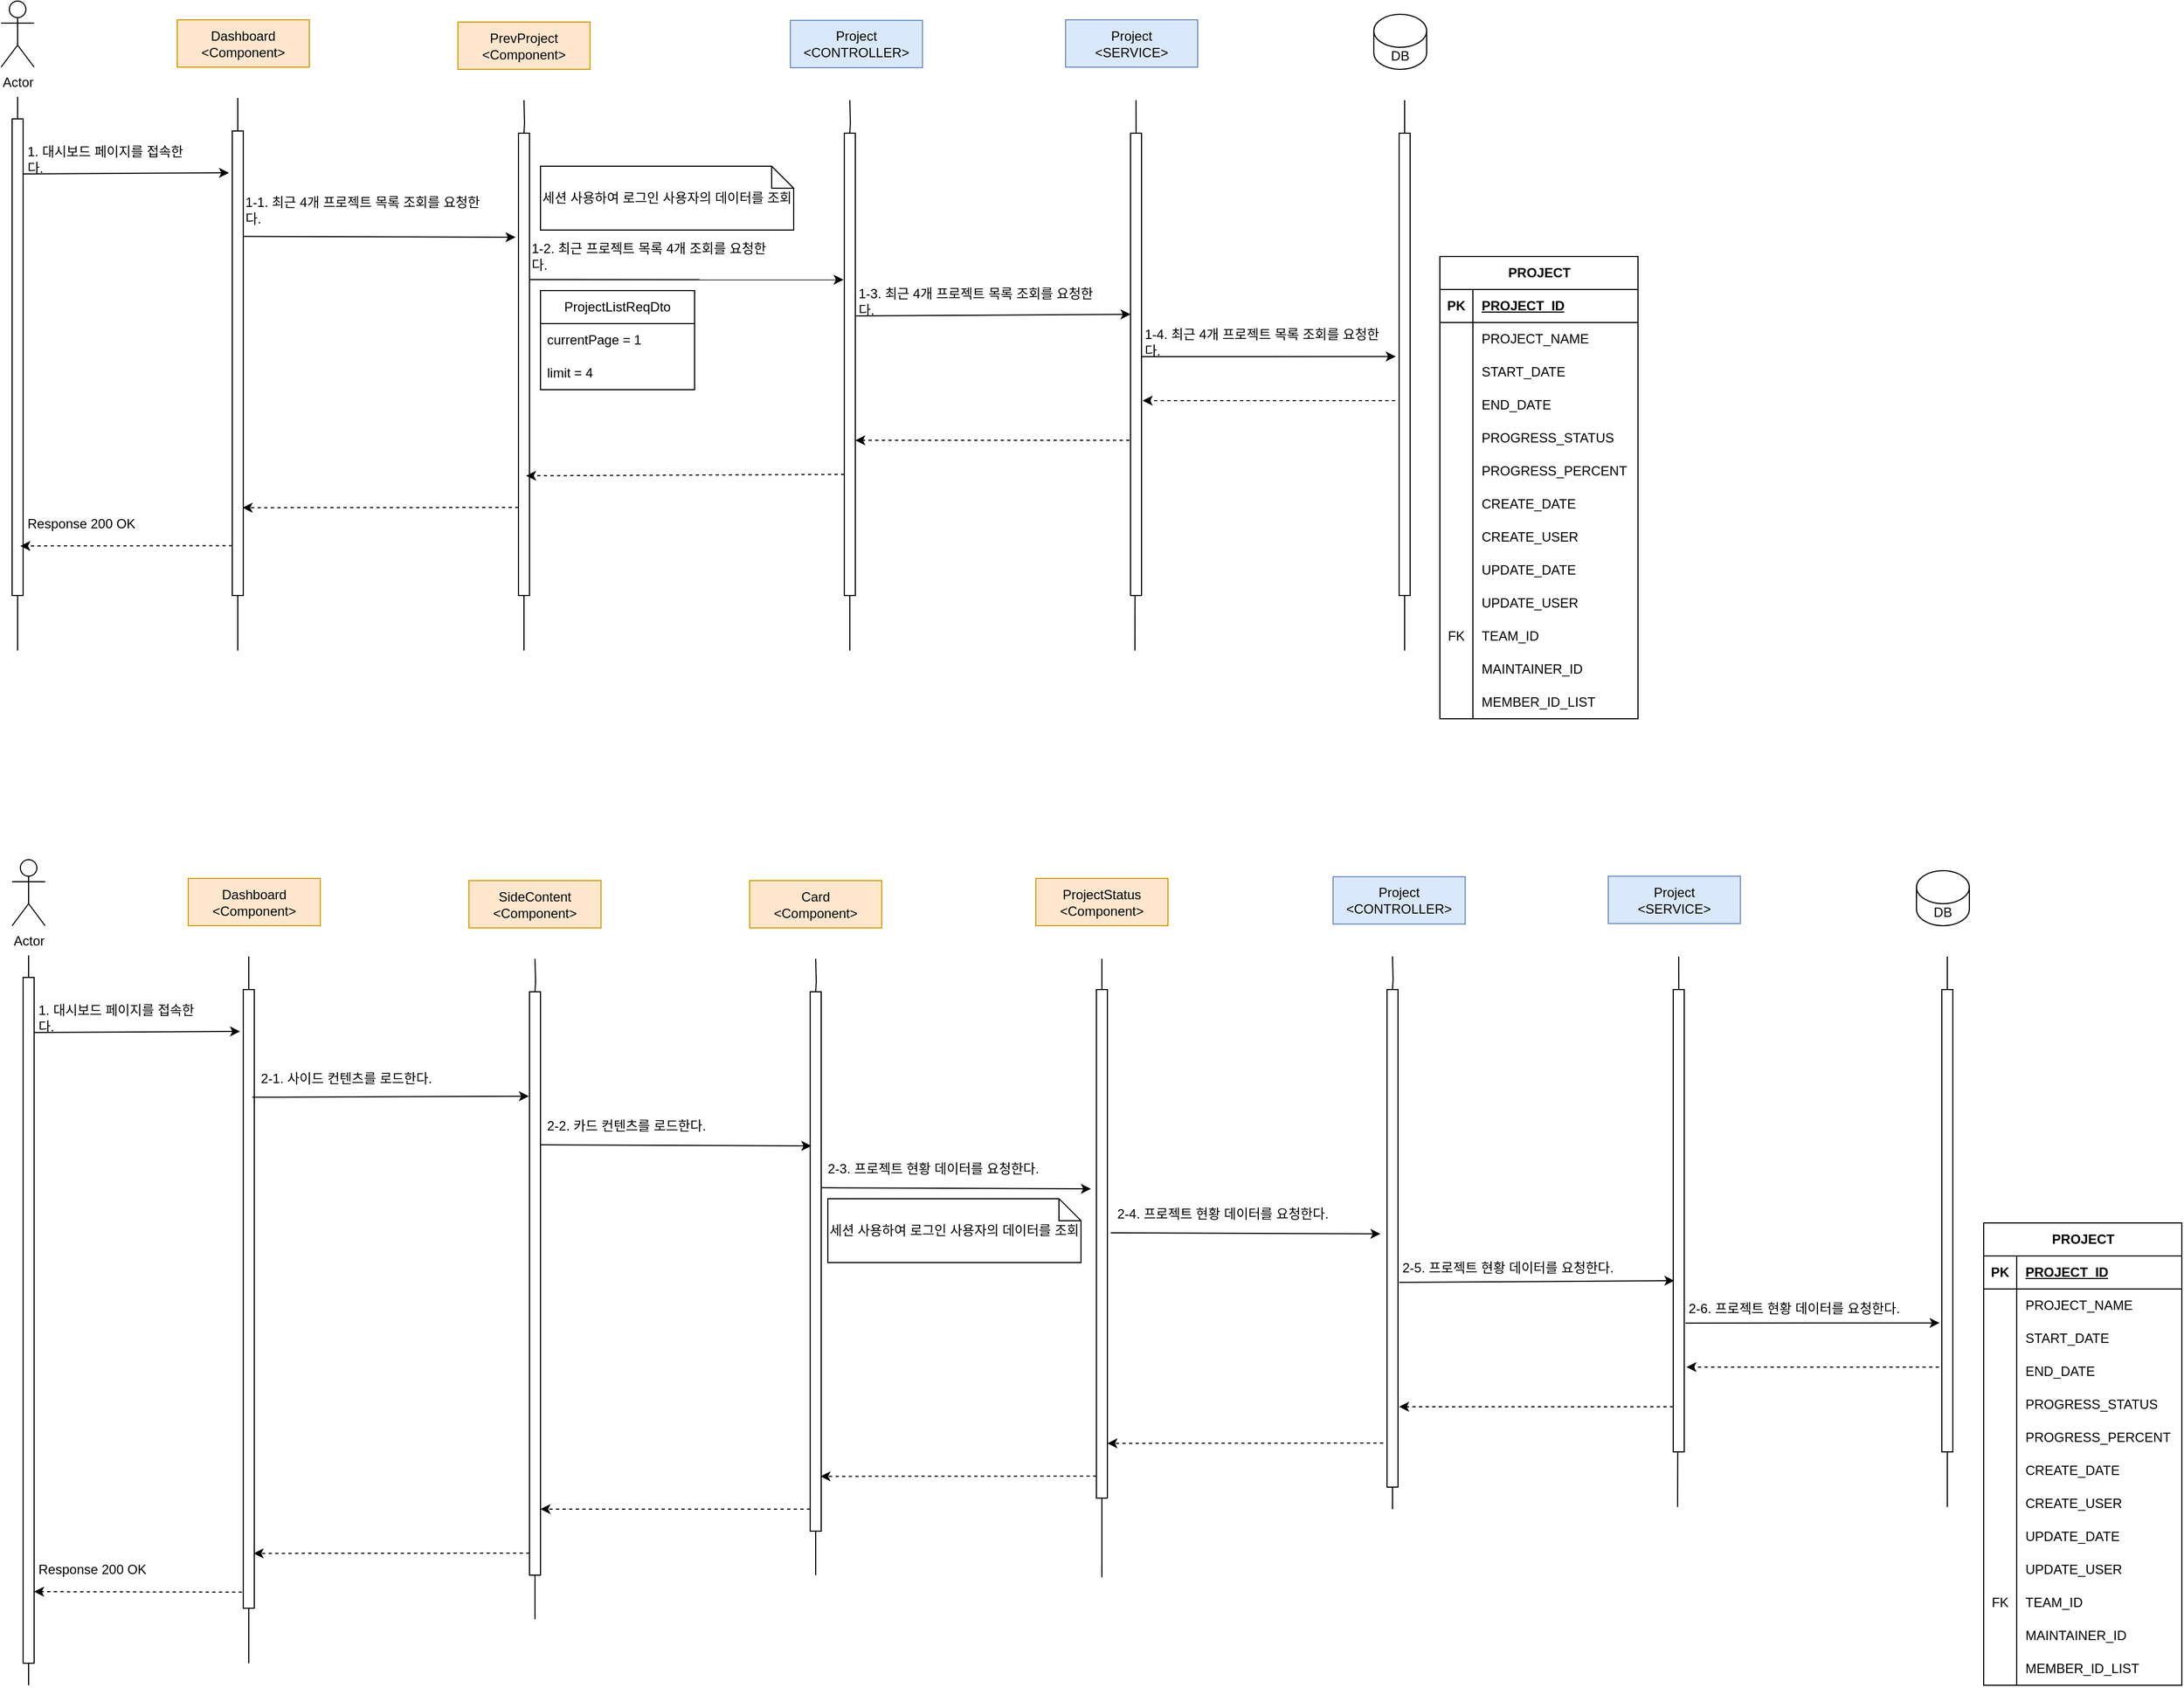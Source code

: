<mxfile version="28.2.7">
  <diagram name="DA001" id="bc-kvwoM5szu3blsHOjU">
    <mxGraphModel dx="3038" dy="1660" grid="1" gridSize="10" guides="1" tooltips="1" connect="1" arrows="1" fold="1" page="1" pageScale="1" pageWidth="827" pageHeight="1169" math="0" shadow="0">
      <root>
        <mxCell id="0" />
        <mxCell id="1" parent="0" />
        <mxCell id="djfT5kP1swaeMmI-oeQ1-1" style="edgeStyle=orthogonalEdgeStyle;rounded=0;orthogonalLoop=1;jettySize=auto;html=1;endArrow=none;endFill=0;" edge="1" parent="1">
          <mxGeometry relative="1" as="geometry">
            <mxPoint x="125" y="680" as="targetPoint" />
            <mxPoint x="125" y="177" as="sourcePoint" />
            <Array as="points">
              <mxPoint x="125" y="647" />
            </Array>
          </mxGeometry>
        </mxCell>
        <mxCell id="djfT5kP1swaeMmI-oeQ1-2" value="Actor" style="shape=umlActor;verticalLabelPosition=bottom;verticalAlign=top;html=1;outlineConnect=0;" vertex="1" parent="1">
          <mxGeometry x="110" y="90" width="30" height="60" as="geometry" />
        </mxCell>
        <mxCell id="djfT5kP1swaeMmI-oeQ1-3" style="edgeStyle=orthogonalEdgeStyle;rounded=0;orthogonalLoop=1;jettySize=auto;html=1;endArrow=none;endFill=0;" edge="1" parent="1">
          <mxGeometry relative="1" as="geometry">
            <mxPoint x="325" y="680" as="targetPoint" />
            <mxPoint x="325" y="178" as="sourcePoint" />
          </mxGeometry>
        </mxCell>
        <mxCell id="djfT5kP1swaeMmI-oeQ1-4" value="Dashboard&lt;br&gt;&amp;lt;Component&amp;gt;" style="rounded=0;whiteSpace=wrap;html=1;fillColor=#ffe6cc;strokeColor=#d79b00;" vertex="1" parent="1">
          <mxGeometry x="270" y="107" width="120" height="43" as="geometry" />
        </mxCell>
        <mxCell id="djfT5kP1swaeMmI-oeQ1-5" style="edgeStyle=orthogonalEdgeStyle;rounded=0;orthogonalLoop=1;jettySize=auto;html=1;endArrow=none;endFill=0;" edge="1" parent="1" source="djfT5kP1swaeMmI-oeQ1-14">
          <mxGeometry relative="1" as="geometry">
            <mxPoint x="881" y="680" as="targetPoint" />
            <mxPoint x="881" y="180" as="sourcePoint" />
          </mxGeometry>
        </mxCell>
        <mxCell id="djfT5kP1swaeMmI-oeQ1-6" value="Project&lt;br&gt;&amp;lt;CONTROLLER&amp;gt;" style="rounded=0;whiteSpace=wrap;html=1;fillColor=#dae8fc;strokeColor=#6c8ebf;" vertex="1" parent="1">
          <mxGeometry x="827" y="107.5" width="120" height="43" as="geometry" />
        </mxCell>
        <mxCell id="djfT5kP1swaeMmI-oeQ1-7" style="edgeStyle=orthogonalEdgeStyle;rounded=0;orthogonalLoop=1;jettySize=auto;html=1;endArrow=none;endFill=0;" edge="1" parent="1">
          <mxGeometry relative="1" as="geometry">
            <mxPoint x="1140" y="680" as="targetPoint" />
            <mxPoint x="1141" y="180" as="sourcePoint" />
          </mxGeometry>
        </mxCell>
        <mxCell id="djfT5kP1swaeMmI-oeQ1-8" value="&lt;div&gt;Project&lt;/div&gt;&amp;lt;SERVICE&amp;gt;" style="rounded=0;whiteSpace=wrap;html=1;fillColor=#dae8fc;strokeColor=#6c8ebf;" vertex="1" parent="1">
          <mxGeometry x="1077" y="107" width="120" height="43" as="geometry" />
        </mxCell>
        <mxCell id="djfT5kP1swaeMmI-oeQ1-9" style="edgeStyle=orthogonalEdgeStyle;rounded=0;orthogonalLoop=1;jettySize=auto;html=1;endArrow=none;endFill=0;" edge="1" parent="1" source="djfT5kP1swaeMmI-oeQ1-17">
          <mxGeometry relative="1" as="geometry">
            <mxPoint x="1385" y="680" as="targetPoint" />
            <mxPoint x="1385" y="180" as="sourcePoint" />
          </mxGeometry>
        </mxCell>
        <mxCell id="djfT5kP1swaeMmI-oeQ1-10" value="DB" style="shape=cylinder3;whiteSpace=wrap;html=1;boundedLbl=1;backgroundOutline=1;size=15;" vertex="1" parent="1">
          <mxGeometry x="1357" y="102" width="48" height="50" as="geometry" />
        </mxCell>
        <mxCell id="djfT5kP1swaeMmI-oeQ1-11" value="" style="rounded=0;whiteSpace=wrap;html=1;" vertex="1" parent="1">
          <mxGeometry x="120" y="197" width="10" height="433" as="geometry" />
        </mxCell>
        <mxCell id="djfT5kP1swaeMmI-oeQ1-12" value="" style="rounded=0;whiteSpace=wrap;html=1;" vertex="1" parent="1">
          <mxGeometry x="320" y="208" width="10" height="422" as="geometry" />
        </mxCell>
        <mxCell id="djfT5kP1swaeMmI-oeQ1-13" value="" style="edgeStyle=orthogonalEdgeStyle;rounded=0;orthogonalLoop=1;jettySize=auto;html=1;endArrow=none;endFill=0;" edge="1" parent="1" target="djfT5kP1swaeMmI-oeQ1-14">
          <mxGeometry relative="1" as="geometry">
            <mxPoint x="881.444" y="660" as="targetPoint" />
            <mxPoint x="881" y="180" as="sourcePoint" />
          </mxGeometry>
        </mxCell>
        <mxCell id="djfT5kP1swaeMmI-oeQ1-14" value="" style="rounded=0;whiteSpace=wrap;html=1;" vertex="1" parent="1">
          <mxGeometry x="876" y="210" width="10" height="420" as="geometry" />
        </mxCell>
        <mxCell id="djfT5kP1swaeMmI-oeQ1-15" value="" style="rounded=0;whiteSpace=wrap;html=1;" vertex="1" parent="1">
          <mxGeometry x="1136" y="210" width="10" height="420" as="geometry" />
        </mxCell>
        <mxCell id="djfT5kP1swaeMmI-oeQ1-16" value="" style="edgeStyle=orthogonalEdgeStyle;rounded=0;orthogonalLoop=1;jettySize=auto;html=1;endArrow=none;endFill=0;" edge="1" parent="1" target="djfT5kP1swaeMmI-oeQ1-17">
          <mxGeometry relative="1" as="geometry">
            <mxPoint x="1385.111" y="660" as="targetPoint" />
            <mxPoint x="1385" y="180" as="sourcePoint" />
            <Array as="points">
              <mxPoint x="1385" y="192" />
              <mxPoint x="1385" y="192" />
            </Array>
          </mxGeometry>
        </mxCell>
        <mxCell id="djfT5kP1swaeMmI-oeQ1-17" value="" style="rounded=0;whiteSpace=wrap;html=1;" vertex="1" parent="1">
          <mxGeometry x="1380" y="210" width="10" height="420" as="geometry" />
        </mxCell>
        <mxCell id="djfT5kP1swaeMmI-oeQ1-18" value="" style="endArrow=classic;html=1;rounded=0;" edge="1" parent="1">
          <mxGeometry width="50" height="50" relative="1" as="geometry">
            <mxPoint x="130" y="247" as="sourcePoint" />
            <mxPoint x="317" y="246" as="targetPoint" />
          </mxGeometry>
        </mxCell>
        <mxCell id="djfT5kP1swaeMmI-oeQ1-19" value="" style="endArrow=classic;html=1;rounded=0;entryX=-0.009;entryY=0.294;entryDx=0;entryDy=0;entryPerimeter=0;" edge="1" parent="1">
          <mxGeometry width="50" height="50" relative="1" as="geometry">
            <mxPoint x="886.09" y="376" as="sourcePoint" />
            <mxPoint x="1136.0" y="374.54" as="targetPoint" />
          </mxGeometry>
        </mxCell>
        <mxCell id="djfT5kP1swaeMmI-oeQ1-20" value="" style="endArrow=classic;html=1;rounded=0;entryX=-0.208;entryY=0.468;entryDx=0;entryDy=0;entryPerimeter=0;" edge="1" parent="1">
          <mxGeometry width="50" height="50" relative="1" as="geometry">
            <mxPoint x="1146" y="413" as="sourcePoint" />
            <mxPoint x="1376.92" y="412.88" as="targetPoint" />
          </mxGeometry>
        </mxCell>
        <mxCell id="djfT5kP1swaeMmI-oeQ1-21" value="" style="endArrow=classic;html=1;rounded=0;exitX=-0.263;exitY=0.566;exitDx=0;exitDy=0;exitPerimeter=0;dashed=1;" edge="1" parent="1">
          <mxGeometry width="50" height="50" relative="1" as="geometry">
            <mxPoint x="1376.37" y="453.06" as="sourcePoint" />
            <mxPoint x="1147" y="453" as="targetPoint" />
          </mxGeometry>
        </mxCell>
        <mxCell id="djfT5kP1swaeMmI-oeQ1-22" value="" style="endArrow=classic;html=1;rounded=0;entryX=0.998;entryY=0.661;entryDx=0;entryDy=0;entryPerimeter=0;dashed=1;" edge="1" parent="1">
          <mxGeometry width="50" height="50" relative="1" as="geometry">
            <mxPoint x="1135" y="489" as="sourcePoint" />
            <mxPoint x="885.98" y="489.01" as="targetPoint" />
          </mxGeometry>
        </mxCell>
        <mxCell id="djfT5kP1swaeMmI-oeQ1-23" value="" style="endArrow=classic;html=1;rounded=0;exitX=0.021;exitY=0.637;exitDx=0;exitDy=0;exitPerimeter=0;dashed=1;entryX=0.751;entryY=0.896;entryDx=0;entryDy=0;entryPerimeter=0;" edge="1" parent="1" target="djfT5kP1swaeMmI-oeQ1-11">
          <mxGeometry width="50" height="50" relative="1" as="geometry">
            <mxPoint x="320" y="584.7" as="sourcePoint" />
            <mxPoint x="129.04" y="583.42" as="targetPoint" />
          </mxGeometry>
        </mxCell>
        <mxCell id="djfT5kP1swaeMmI-oeQ1-24" value="1. 대시보드 페이지를 접속한다." style="text;html=1;align=left;verticalAlign=middle;whiteSpace=wrap;rounded=0;" vertex="1" parent="1">
          <mxGeometry x="132" y="219" width="153" height="30" as="geometry" />
        </mxCell>
        <mxCell id="djfT5kP1swaeMmI-oeQ1-26" value="1-1. 최근 4개 프로젝트 목록 조회를 요청한다." style="text;html=1;align=left;verticalAlign=middle;whiteSpace=wrap;rounded=0;" vertex="1" parent="1">
          <mxGeometry x="330" y="270" width="228" height="20" as="geometry" />
        </mxCell>
        <mxCell id="djfT5kP1swaeMmI-oeQ1-27" value="1-3. 최근 4개 프로젝트 목록 조회를 요청한다." style="text;html=1;align=left;verticalAlign=middle;whiteSpace=wrap;rounded=0;" vertex="1" parent="1">
          <mxGeometry x="887.09" y="353" width="228" height="20" as="geometry" />
        </mxCell>
        <mxCell id="djfT5kP1swaeMmI-oeQ1-28" value="1-4. 최근 4개 프로젝트 목록 조회를 요청한다." style="text;html=1;align=left;verticalAlign=middle;whiteSpace=wrap;rounded=0;" vertex="1" parent="1">
          <mxGeometry x="1147" y="390" width="228" height="20" as="geometry" />
        </mxCell>
        <mxCell id="djfT5kP1swaeMmI-oeQ1-29" value="" style="endArrow=classic;html=1;rounded=0;exitX=0.021;exitY=0.637;exitDx=0;exitDy=0;exitPerimeter=0;dashed=1;entryX=0.938;entryY=0.742;entryDx=0;entryDy=0;entryPerimeter=0;" edge="1" parent="1">
          <mxGeometry width="50" height="50" relative="1" as="geometry">
            <mxPoint x="580" y="550" as="sourcePoint" />
            <mxPoint x="329.38" y="550.22" as="targetPoint" />
          </mxGeometry>
        </mxCell>
        <mxCell id="djfT5kP1swaeMmI-oeQ1-30" value="PROJECT" style="shape=table;startSize=30;container=1;collapsible=1;childLayout=tableLayout;fixedRows=1;rowLines=0;fontStyle=1;align=center;resizeLast=1;html=1;" vertex="1" parent="1">
          <mxGeometry x="1417" y="322" width="180" height="420" as="geometry" />
        </mxCell>
        <mxCell id="djfT5kP1swaeMmI-oeQ1-31" value="" style="shape=tableRow;horizontal=0;startSize=0;swimlaneHead=0;swimlaneBody=0;fillColor=none;collapsible=0;dropTarget=0;points=[[0,0.5],[1,0.5]];portConstraint=eastwest;top=0;left=0;right=0;bottom=1;" vertex="1" parent="djfT5kP1swaeMmI-oeQ1-30">
          <mxGeometry y="30" width="180" height="30" as="geometry" />
        </mxCell>
        <mxCell id="djfT5kP1swaeMmI-oeQ1-32" value="PK" style="shape=partialRectangle;connectable=0;fillColor=none;top=0;left=0;bottom=0;right=0;fontStyle=1;overflow=hidden;whiteSpace=wrap;html=1;" vertex="1" parent="djfT5kP1swaeMmI-oeQ1-31">
          <mxGeometry width="30" height="30" as="geometry">
            <mxRectangle width="30" height="30" as="alternateBounds" />
          </mxGeometry>
        </mxCell>
        <mxCell id="djfT5kP1swaeMmI-oeQ1-33" value="PROJECT_ID" style="shape=partialRectangle;connectable=0;fillColor=none;top=0;left=0;bottom=0;right=0;align=left;spacingLeft=6;fontStyle=5;overflow=hidden;whiteSpace=wrap;html=1;" vertex="1" parent="djfT5kP1swaeMmI-oeQ1-31">
          <mxGeometry x="30" width="150" height="30" as="geometry">
            <mxRectangle width="150" height="30" as="alternateBounds" />
          </mxGeometry>
        </mxCell>
        <mxCell id="djfT5kP1swaeMmI-oeQ1-34" value="" style="shape=tableRow;horizontal=0;startSize=0;swimlaneHead=0;swimlaneBody=0;fillColor=none;collapsible=0;dropTarget=0;points=[[0,0.5],[1,0.5]];portConstraint=eastwest;top=0;left=0;right=0;bottom=0;" vertex="1" parent="djfT5kP1swaeMmI-oeQ1-30">
          <mxGeometry y="60" width="180" height="30" as="geometry" />
        </mxCell>
        <mxCell id="djfT5kP1swaeMmI-oeQ1-35" value="" style="shape=partialRectangle;connectable=0;fillColor=none;top=0;left=0;bottom=0;right=0;editable=1;overflow=hidden;whiteSpace=wrap;html=1;" vertex="1" parent="djfT5kP1swaeMmI-oeQ1-34">
          <mxGeometry width="30" height="30" as="geometry">
            <mxRectangle width="30" height="30" as="alternateBounds" />
          </mxGeometry>
        </mxCell>
        <mxCell id="djfT5kP1swaeMmI-oeQ1-36" value="PROJECT_NAME" style="shape=partialRectangle;connectable=0;fillColor=none;top=0;left=0;bottom=0;right=0;align=left;spacingLeft=6;overflow=hidden;whiteSpace=wrap;html=1;" vertex="1" parent="djfT5kP1swaeMmI-oeQ1-34">
          <mxGeometry x="30" width="150" height="30" as="geometry">
            <mxRectangle width="150" height="30" as="alternateBounds" />
          </mxGeometry>
        </mxCell>
        <mxCell id="djfT5kP1swaeMmI-oeQ1-37" value="" style="shape=tableRow;horizontal=0;startSize=0;swimlaneHead=0;swimlaneBody=0;fillColor=none;collapsible=0;dropTarget=0;points=[[0,0.5],[1,0.5]];portConstraint=eastwest;top=0;left=0;right=0;bottom=0;" vertex="1" parent="djfT5kP1swaeMmI-oeQ1-30">
          <mxGeometry y="90" width="180" height="30" as="geometry" />
        </mxCell>
        <mxCell id="djfT5kP1swaeMmI-oeQ1-38" value="" style="shape=partialRectangle;connectable=0;fillColor=none;top=0;left=0;bottom=0;right=0;editable=1;overflow=hidden;whiteSpace=wrap;html=1;" vertex="1" parent="djfT5kP1swaeMmI-oeQ1-37">
          <mxGeometry width="30" height="30" as="geometry">
            <mxRectangle width="30" height="30" as="alternateBounds" />
          </mxGeometry>
        </mxCell>
        <mxCell id="djfT5kP1swaeMmI-oeQ1-39" value="START_DATE" style="shape=partialRectangle;connectable=0;fillColor=none;top=0;left=0;bottom=0;right=0;align=left;spacingLeft=6;overflow=hidden;whiteSpace=wrap;html=1;" vertex="1" parent="djfT5kP1swaeMmI-oeQ1-37">
          <mxGeometry x="30" width="150" height="30" as="geometry">
            <mxRectangle width="150" height="30" as="alternateBounds" />
          </mxGeometry>
        </mxCell>
        <mxCell id="djfT5kP1swaeMmI-oeQ1-40" style="shape=tableRow;horizontal=0;startSize=0;swimlaneHead=0;swimlaneBody=0;fillColor=none;collapsible=0;dropTarget=0;points=[[0,0.5],[1,0.5]];portConstraint=eastwest;top=0;left=0;right=0;bottom=0;" vertex="1" parent="djfT5kP1swaeMmI-oeQ1-30">
          <mxGeometry y="120" width="180" height="30" as="geometry" />
        </mxCell>
        <mxCell id="djfT5kP1swaeMmI-oeQ1-41" style="shape=partialRectangle;connectable=0;fillColor=none;top=0;left=0;bottom=0;right=0;editable=1;overflow=hidden;whiteSpace=wrap;html=1;" vertex="1" parent="djfT5kP1swaeMmI-oeQ1-40">
          <mxGeometry width="30" height="30" as="geometry">
            <mxRectangle width="30" height="30" as="alternateBounds" />
          </mxGeometry>
        </mxCell>
        <mxCell id="djfT5kP1swaeMmI-oeQ1-42" value="END_DATE" style="shape=partialRectangle;connectable=0;fillColor=none;top=0;left=0;bottom=0;right=0;align=left;spacingLeft=6;overflow=hidden;whiteSpace=wrap;html=1;" vertex="1" parent="djfT5kP1swaeMmI-oeQ1-40">
          <mxGeometry x="30" width="150" height="30" as="geometry">
            <mxRectangle width="150" height="30" as="alternateBounds" />
          </mxGeometry>
        </mxCell>
        <mxCell id="djfT5kP1swaeMmI-oeQ1-43" value="" style="shape=tableRow;horizontal=0;startSize=0;swimlaneHead=0;swimlaneBody=0;fillColor=none;collapsible=0;dropTarget=0;points=[[0,0.5],[1,0.5]];portConstraint=eastwest;top=0;left=0;right=0;bottom=0;" vertex="1" parent="djfT5kP1swaeMmI-oeQ1-30">
          <mxGeometry y="150" width="180" height="30" as="geometry" />
        </mxCell>
        <mxCell id="djfT5kP1swaeMmI-oeQ1-44" value="" style="shape=partialRectangle;connectable=0;fillColor=none;top=0;left=0;bottom=0;right=0;editable=1;overflow=hidden;whiteSpace=wrap;html=1;" vertex="1" parent="djfT5kP1swaeMmI-oeQ1-43">
          <mxGeometry width="30" height="30" as="geometry">
            <mxRectangle width="30" height="30" as="alternateBounds" />
          </mxGeometry>
        </mxCell>
        <mxCell id="djfT5kP1swaeMmI-oeQ1-45" value="PROGRESS_STATUS" style="shape=partialRectangle;connectable=0;fillColor=none;top=0;left=0;bottom=0;right=0;align=left;spacingLeft=6;overflow=hidden;whiteSpace=wrap;html=1;" vertex="1" parent="djfT5kP1swaeMmI-oeQ1-43">
          <mxGeometry x="30" width="150" height="30" as="geometry">
            <mxRectangle width="150" height="30" as="alternateBounds" />
          </mxGeometry>
        </mxCell>
        <mxCell id="djfT5kP1swaeMmI-oeQ1-46" style="shape=tableRow;horizontal=0;startSize=0;swimlaneHead=0;swimlaneBody=0;fillColor=none;collapsible=0;dropTarget=0;points=[[0,0.5],[1,0.5]];portConstraint=eastwest;top=0;left=0;right=0;bottom=0;" vertex="1" parent="djfT5kP1swaeMmI-oeQ1-30">
          <mxGeometry y="180" width="180" height="30" as="geometry" />
        </mxCell>
        <mxCell id="djfT5kP1swaeMmI-oeQ1-47" style="shape=partialRectangle;connectable=0;fillColor=none;top=0;left=0;bottom=0;right=0;editable=1;overflow=hidden;whiteSpace=wrap;html=1;" vertex="1" parent="djfT5kP1swaeMmI-oeQ1-46">
          <mxGeometry width="30" height="30" as="geometry">
            <mxRectangle width="30" height="30" as="alternateBounds" />
          </mxGeometry>
        </mxCell>
        <mxCell id="djfT5kP1swaeMmI-oeQ1-48" value="PROGRESS_PERCENT" style="shape=partialRectangle;connectable=0;fillColor=none;top=0;left=0;bottom=0;right=0;align=left;spacingLeft=6;overflow=hidden;whiteSpace=wrap;html=1;" vertex="1" parent="djfT5kP1swaeMmI-oeQ1-46">
          <mxGeometry x="30" width="150" height="30" as="geometry">
            <mxRectangle width="150" height="30" as="alternateBounds" />
          </mxGeometry>
        </mxCell>
        <mxCell id="djfT5kP1swaeMmI-oeQ1-49" style="shape=tableRow;horizontal=0;startSize=0;swimlaneHead=0;swimlaneBody=0;fillColor=none;collapsible=0;dropTarget=0;points=[[0,0.5],[1,0.5]];portConstraint=eastwest;top=0;left=0;right=0;bottom=0;" vertex="1" parent="djfT5kP1swaeMmI-oeQ1-30">
          <mxGeometry y="210" width="180" height="30" as="geometry" />
        </mxCell>
        <mxCell id="djfT5kP1swaeMmI-oeQ1-50" style="shape=partialRectangle;connectable=0;fillColor=none;top=0;left=0;bottom=0;right=0;editable=1;overflow=hidden;whiteSpace=wrap;html=1;" vertex="1" parent="djfT5kP1swaeMmI-oeQ1-49">
          <mxGeometry width="30" height="30" as="geometry">
            <mxRectangle width="30" height="30" as="alternateBounds" />
          </mxGeometry>
        </mxCell>
        <mxCell id="djfT5kP1swaeMmI-oeQ1-51" value="CREATE_DATE" style="shape=partialRectangle;connectable=0;fillColor=none;top=0;left=0;bottom=0;right=0;align=left;spacingLeft=6;overflow=hidden;whiteSpace=wrap;html=1;" vertex="1" parent="djfT5kP1swaeMmI-oeQ1-49">
          <mxGeometry x="30" width="150" height="30" as="geometry">
            <mxRectangle width="150" height="30" as="alternateBounds" />
          </mxGeometry>
        </mxCell>
        <mxCell id="djfT5kP1swaeMmI-oeQ1-52" style="shape=tableRow;horizontal=0;startSize=0;swimlaneHead=0;swimlaneBody=0;fillColor=none;collapsible=0;dropTarget=0;points=[[0,0.5],[1,0.5]];portConstraint=eastwest;top=0;left=0;right=0;bottom=0;" vertex="1" parent="djfT5kP1swaeMmI-oeQ1-30">
          <mxGeometry y="240" width="180" height="30" as="geometry" />
        </mxCell>
        <mxCell id="djfT5kP1swaeMmI-oeQ1-53" style="shape=partialRectangle;connectable=0;fillColor=none;top=0;left=0;bottom=0;right=0;editable=1;overflow=hidden;whiteSpace=wrap;html=1;" vertex="1" parent="djfT5kP1swaeMmI-oeQ1-52">
          <mxGeometry width="30" height="30" as="geometry">
            <mxRectangle width="30" height="30" as="alternateBounds" />
          </mxGeometry>
        </mxCell>
        <mxCell id="djfT5kP1swaeMmI-oeQ1-54" value="CREATE_USER" style="shape=partialRectangle;connectable=0;fillColor=none;top=0;left=0;bottom=0;right=0;align=left;spacingLeft=6;overflow=hidden;whiteSpace=wrap;html=1;" vertex="1" parent="djfT5kP1swaeMmI-oeQ1-52">
          <mxGeometry x="30" width="150" height="30" as="geometry">
            <mxRectangle width="150" height="30" as="alternateBounds" />
          </mxGeometry>
        </mxCell>
        <mxCell id="djfT5kP1swaeMmI-oeQ1-55" style="shape=tableRow;horizontal=0;startSize=0;swimlaneHead=0;swimlaneBody=0;fillColor=none;collapsible=0;dropTarget=0;points=[[0,0.5],[1,0.5]];portConstraint=eastwest;top=0;left=0;right=0;bottom=0;" vertex="1" parent="djfT5kP1swaeMmI-oeQ1-30">
          <mxGeometry y="270" width="180" height="30" as="geometry" />
        </mxCell>
        <mxCell id="djfT5kP1swaeMmI-oeQ1-56" style="shape=partialRectangle;connectable=0;fillColor=none;top=0;left=0;bottom=0;right=0;editable=1;overflow=hidden;whiteSpace=wrap;html=1;" vertex="1" parent="djfT5kP1swaeMmI-oeQ1-55">
          <mxGeometry width="30" height="30" as="geometry">
            <mxRectangle width="30" height="30" as="alternateBounds" />
          </mxGeometry>
        </mxCell>
        <mxCell id="djfT5kP1swaeMmI-oeQ1-57" value="UPDATE_DATE" style="shape=partialRectangle;connectable=0;fillColor=none;top=0;left=0;bottom=0;right=0;align=left;spacingLeft=6;overflow=hidden;whiteSpace=wrap;html=1;" vertex="1" parent="djfT5kP1swaeMmI-oeQ1-55">
          <mxGeometry x="30" width="150" height="30" as="geometry">
            <mxRectangle width="150" height="30" as="alternateBounds" />
          </mxGeometry>
        </mxCell>
        <mxCell id="djfT5kP1swaeMmI-oeQ1-58" style="shape=tableRow;horizontal=0;startSize=0;swimlaneHead=0;swimlaneBody=0;fillColor=none;collapsible=0;dropTarget=0;points=[[0,0.5],[1,0.5]];portConstraint=eastwest;top=0;left=0;right=0;bottom=0;" vertex="1" parent="djfT5kP1swaeMmI-oeQ1-30">
          <mxGeometry y="300" width="180" height="30" as="geometry" />
        </mxCell>
        <mxCell id="djfT5kP1swaeMmI-oeQ1-59" style="shape=partialRectangle;connectable=0;fillColor=none;top=0;left=0;bottom=0;right=0;editable=1;overflow=hidden;whiteSpace=wrap;html=1;" vertex="1" parent="djfT5kP1swaeMmI-oeQ1-58">
          <mxGeometry width="30" height="30" as="geometry">
            <mxRectangle width="30" height="30" as="alternateBounds" />
          </mxGeometry>
        </mxCell>
        <mxCell id="djfT5kP1swaeMmI-oeQ1-60" value="UPDATE_USER" style="shape=partialRectangle;connectable=0;fillColor=none;top=0;left=0;bottom=0;right=0;align=left;spacingLeft=6;overflow=hidden;whiteSpace=wrap;html=1;" vertex="1" parent="djfT5kP1swaeMmI-oeQ1-58">
          <mxGeometry x="30" width="150" height="30" as="geometry">
            <mxRectangle width="150" height="30" as="alternateBounds" />
          </mxGeometry>
        </mxCell>
        <mxCell id="djfT5kP1swaeMmI-oeQ1-61" style="shape=tableRow;horizontal=0;startSize=0;swimlaneHead=0;swimlaneBody=0;fillColor=none;collapsible=0;dropTarget=0;points=[[0,0.5],[1,0.5]];portConstraint=eastwest;top=0;left=0;right=0;bottom=0;" vertex="1" parent="djfT5kP1swaeMmI-oeQ1-30">
          <mxGeometry y="330" width="180" height="30" as="geometry" />
        </mxCell>
        <mxCell id="djfT5kP1swaeMmI-oeQ1-62" value="FK" style="shape=partialRectangle;connectable=0;fillColor=none;top=0;left=0;bottom=0;right=0;editable=1;overflow=hidden;whiteSpace=wrap;html=1;" vertex="1" parent="djfT5kP1swaeMmI-oeQ1-61">
          <mxGeometry width="30" height="30" as="geometry">
            <mxRectangle width="30" height="30" as="alternateBounds" />
          </mxGeometry>
        </mxCell>
        <mxCell id="djfT5kP1swaeMmI-oeQ1-63" value="TEAM_ID" style="shape=partialRectangle;connectable=0;fillColor=none;top=0;left=0;bottom=0;right=0;align=left;spacingLeft=6;overflow=hidden;whiteSpace=wrap;html=1;" vertex="1" parent="djfT5kP1swaeMmI-oeQ1-61">
          <mxGeometry x="30" width="150" height="30" as="geometry">
            <mxRectangle width="150" height="30" as="alternateBounds" />
          </mxGeometry>
        </mxCell>
        <mxCell id="djfT5kP1swaeMmI-oeQ1-64" style="shape=tableRow;horizontal=0;startSize=0;swimlaneHead=0;swimlaneBody=0;fillColor=none;collapsible=0;dropTarget=0;points=[[0,0.5],[1,0.5]];portConstraint=eastwest;top=0;left=0;right=0;bottom=0;" vertex="1" parent="djfT5kP1swaeMmI-oeQ1-30">
          <mxGeometry y="360" width="180" height="30" as="geometry" />
        </mxCell>
        <mxCell id="djfT5kP1swaeMmI-oeQ1-65" style="shape=partialRectangle;connectable=0;fillColor=none;top=0;left=0;bottom=0;right=0;editable=1;overflow=hidden;whiteSpace=wrap;html=1;" vertex="1" parent="djfT5kP1swaeMmI-oeQ1-64">
          <mxGeometry width="30" height="30" as="geometry">
            <mxRectangle width="30" height="30" as="alternateBounds" />
          </mxGeometry>
        </mxCell>
        <mxCell id="djfT5kP1swaeMmI-oeQ1-66" value="MAINTAINER_ID" style="shape=partialRectangle;connectable=0;fillColor=none;top=0;left=0;bottom=0;right=0;align=left;spacingLeft=6;overflow=hidden;whiteSpace=wrap;html=1;" vertex="1" parent="djfT5kP1swaeMmI-oeQ1-64">
          <mxGeometry x="30" width="150" height="30" as="geometry">
            <mxRectangle width="150" height="30" as="alternateBounds" />
          </mxGeometry>
        </mxCell>
        <mxCell id="djfT5kP1swaeMmI-oeQ1-67" style="shape=tableRow;horizontal=0;startSize=0;swimlaneHead=0;swimlaneBody=0;fillColor=none;collapsible=0;dropTarget=0;points=[[0,0.5],[1,0.5]];portConstraint=eastwest;top=0;left=0;right=0;bottom=0;" vertex="1" parent="djfT5kP1swaeMmI-oeQ1-30">
          <mxGeometry y="390" width="180" height="30" as="geometry" />
        </mxCell>
        <mxCell id="djfT5kP1swaeMmI-oeQ1-68" style="shape=partialRectangle;connectable=0;fillColor=none;top=0;left=0;bottom=0;right=0;editable=1;overflow=hidden;whiteSpace=wrap;html=1;" vertex="1" parent="djfT5kP1swaeMmI-oeQ1-67">
          <mxGeometry width="30" height="30" as="geometry">
            <mxRectangle width="30" height="30" as="alternateBounds" />
          </mxGeometry>
        </mxCell>
        <mxCell id="djfT5kP1swaeMmI-oeQ1-69" value="MEMBER_ID_LIST" style="shape=partialRectangle;connectable=0;fillColor=none;top=0;left=0;bottom=0;right=0;align=left;spacingLeft=6;overflow=hidden;whiteSpace=wrap;html=1;" vertex="1" parent="djfT5kP1swaeMmI-oeQ1-67">
          <mxGeometry x="30" width="150" height="30" as="geometry">
            <mxRectangle width="150" height="30" as="alternateBounds" />
          </mxGeometry>
        </mxCell>
        <mxCell id="djfT5kP1swaeMmI-oeQ1-70" value="ProjectListReqDto" style="swimlane;fontStyle=0;childLayout=stackLayout;horizontal=1;startSize=30;horizontalStack=0;resizeParent=1;resizeParentMax=0;resizeLast=0;collapsible=1;marginBottom=0;whiteSpace=wrap;html=1;" vertex="1" parent="1">
          <mxGeometry x="600" y="353" width="140" height="90" as="geometry" />
        </mxCell>
        <mxCell id="djfT5kP1swaeMmI-oeQ1-71" value="currentPage = 1" style="text;strokeColor=none;fillColor=none;align=left;verticalAlign=middle;spacingLeft=4;spacingRight=4;overflow=hidden;points=[[0,0.5],[1,0.5]];portConstraint=eastwest;rotatable=0;whiteSpace=wrap;html=1;" vertex="1" parent="djfT5kP1swaeMmI-oeQ1-70">
          <mxGeometry y="30" width="140" height="30" as="geometry" />
        </mxCell>
        <mxCell id="djfT5kP1swaeMmI-oeQ1-72" value="limit = 4" style="text;strokeColor=none;fillColor=none;align=left;verticalAlign=middle;spacingLeft=4;spacingRight=4;overflow=hidden;points=[[0,0.5],[1,0.5]];portConstraint=eastwest;rotatable=0;whiteSpace=wrap;html=1;" vertex="1" parent="djfT5kP1swaeMmI-oeQ1-70">
          <mxGeometry y="60" width="140" height="30" as="geometry" />
        </mxCell>
        <mxCell id="djfT5kP1swaeMmI-oeQ1-74" value="Response 200 OK" style="text;html=1;align=left;verticalAlign=middle;whiteSpace=wrap;rounded=0;" vertex="1" parent="1">
          <mxGeometry x="132" y="550" width="153" height="30" as="geometry" />
        </mxCell>
        <mxCell id="djfT5kP1swaeMmI-oeQ1-75" style="edgeStyle=orthogonalEdgeStyle;rounded=0;orthogonalLoop=1;jettySize=auto;html=1;endArrow=none;endFill=0;" edge="1" parent="1" source="djfT5kP1swaeMmI-oeQ1-77">
          <mxGeometry relative="1" as="geometry">
            <mxPoint x="585" y="680" as="targetPoint" />
            <mxPoint x="585" y="180" as="sourcePoint" />
          </mxGeometry>
        </mxCell>
        <mxCell id="djfT5kP1swaeMmI-oeQ1-76" value="" style="edgeStyle=orthogonalEdgeStyle;rounded=0;orthogonalLoop=1;jettySize=auto;html=1;endArrow=none;endFill=0;" edge="1" parent="1" target="djfT5kP1swaeMmI-oeQ1-77">
          <mxGeometry relative="1" as="geometry">
            <mxPoint x="585.444" y="660" as="targetPoint" />
            <mxPoint x="585" y="180" as="sourcePoint" />
          </mxGeometry>
        </mxCell>
        <mxCell id="djfT5kP1swaeMmI-oeQ1-77" value="" style="rounded=0;whiteSpace=wrap;html=1;" vertex="1" parent="1">
          <mxGeometry x="580" y="210" width="10" height="420" as="geometry" />
        </mxCell>
        <mxCell id="djfT5kP1swaeMmI-oeQ1-78" value="PrevProject&lt;br&gt;&amp;lt;Component&amp;gt;" style="rounded=0;whiteSpace=wrap;html=1;fillColor=#ffe6cc;strokeColor=#d79b00;" vertex="1" parent="1">
          <mxGeometry x="525" y="109" width="120" height="43" as="geometry" />
        </mxCell>
        <mxCell id="djfT5kP1swaeMmI-oeQ1-79" value="" style="endArrow=classic;html=1;rounded=0;exitX=0.952;exitY=0.227;exitDx=0;exitDy=0;exitPerimeter=0;entryX=-0.265;entryY=0.225;entryDx=0;entryDy=0;entryPerimeter=0;" edge="1" parent="1" source="djfT5kP1swaeMmI-oeQ1-12" target="djfT5kP1swaeMmI-oeQ1-77">
          <mxGeometry width="50" height="50" relative="1" as="geometry">
            <mxPoint x="700" y="420" as="sourcePoint" />
            <mxPoint x="750" y="370" as="targetPoint" />
          </mxGeometry>
        </mxCell>
        <mxCell id="djfT5kP1swaeMmI-oeQ1-80" value="1-2. 최근 프로젝트 목록 4개 조회를 요청한다." style="text;html=1;align=left;verticalAlign=middle;whiteSpace=wrap;rounded=0;" vertex="1" parent="1">
          <mxGeometry x="590" y="312" width="228" height="20" as="geometry" />
        </mxCell>
        <mxCell id="djfT5kP1swaeMmI-oeQ1-81" value="" style="endArrow=classic;html=1;rounded=0;exitX=0.952;exitY=0.227;exitDx=0;exitDy=0;exitPerimeter=0;entryX=-0.069;entryY=0.317;entryDx=0;entryDy=0;entryPerimeter=0;" edge="1" parent="1" target="djfT5kP1swaeMmI-oeQ1-14">
          <mxGeometry width="50" height="50" relative="1" as="geometry">
            <mxPoint x="590" y="343" as="sourcePoint" />
            <mxPoint x="837" y="344" as="targetPoint" />
          </mxGeometry>
        </mxCell>
        <mxCell id="djfT5kP1swaeMmI-oeQ1-82" value="" style="endArrow=classic;html=1;rounded=0;dashed=1;entryX=0.694;entryY=0.741;entryDx=0;entryDy=0;entryPerimeter=0;" edge="1" parent="1" target="djfT5kP1swaeMmI-oeQ1-77">
          <mxGeometry width="50" height="50" relative="1" as="geometry">
            <mxPoint x="876.0" y="520" as="sourcePoint" />
            <mxPoint x="588" y="530" as="targetPoint" />
          </mxGeometry>
        </mxCell>
        <mxCell id="djfT5kP1swaeMmI-oeQ1-83" style="edgeStyle=orthogonalEdgeStyle;rounded=0;orthogonalLoop=1;jettySize=auto;html=1;endArrow=none;endFill=0;" edge="1" parent="1">
          <mxGeometry relative="1" as="geometry">
            <mxPoint x="135" y="1620" as="targetPoint" />
            <mxPoint x="135" y="957" as="sourcePoint" />
            <Array as="points">
              <mxPoint x="135" y="1590" />
            </Array>
          </mxGeometry>
        </mxCell>
        <mxCell id="djfT5kP1swaeMmI-oeQ1-84" value="Actor" style="shape=umlActor;verticalLabelPosition=bottom;verticalAlign=top;html=1;outlineConnect=0;" vertex="1" parent="1">
          <mxGeometry x="120" y="870" width="30" height="60" as="geometry" />
        </mxCell>
        <mxCell id="djfT5kP1swaeMmI-oeQ1-85" style="edgeStyle=orthogonalEdgeStyle;rounded=0;orthogonalLoop=1;jettySize=auto;html=1;endArrow=none;endFill=0;" edge="1" parent="1">
          <mxGeometry relative="1" as="geometry">
            <mxPoint x="335" y="1600" as="targetPoint" />
            <mxPoint x="335" y="958" as="sourcePoint" />
          </mxGeometry>
        </mxCell>
        <mxCell id="djfT5kP1swaeMmI-oeQ1-86" value="Dashboard&lt;br&gt;&amp;lt;Component&amp;gt;" style="rounded=0;whiteSpace=wrap;html=1;fillColor=#ffe6cc;strokeColor=#d79b00;" vertex="1" parent="1">
          <mxGeometry x="280" y="887" width="120" height="43" as="geometry" />
        </mxCell>
        <mxCell id="djfT5kP1swaeMmI-oeQ1-87" style="edgeStyle=orthogonalEdgeStyle;rounded=0;orthogonalLoop=1;jettySize=auto;html=1;endArrow=none;endFill=0;" edge="1" parent="1" source="djfT5kP1swaeMmI-oeQ1-96">
          <mxGeometry relative="1" as="geometry">
            <mxPoint x="1374" y="1458" as="targetPoint" />
            <mxPoint x="1374" y="958" as="sourcePoint" />
          </mxGeometry>
        </mxCell>
        <mxCell id="djfT5kP1swaeMmI-oeQ1-88" value="Project&lt;br&gt;&amp;lt;CONTROLLER&amp;gt;" style="rounded=0;whiteSpace=wrap;html=1;fillColor=#dae8fc;strokeColor=#6c8ebf;" vertex="1" parent="1">
          <mxGeometry x="1320" y="885.5" width="120" height="43" as="geometry" />
        </mxCell>
        <mxCell id="djfT5kP1swaeMmI-oeQ1-89" style="edgeStyle=orthogonalEdgeStyle;rounded=0;orthogonalLoop=1;jettySize=auto;html=1;endArrow=none;endFill=0;" edge="1" parent="1">
          <mxGeometry relative="1" as="geometry">
            <mxPoint x="1633" y="1458" as="targetPoint" />
            <mxPoint x="1634" y="958" as="sourcePoint" />
          </mxGeometry>
        </mxCell>
        <mxCell id="djfT5kP1swaeMmI-oeQ1-90" value="&lt;div&gt;Project&lt;/div&gt;&amp;lt;SERVICE&amp;gt;" style="rounded=0;whiteSpace=wrap;html=1;fillColor=#dae8fc;strokeColor=#6c8ebf;" vertex="1" parent="1">
          <mxGeometry x="1570" y="885" width="120" height="43" as="geometry" />
        </mxCell>
        <mxCell id="djfT5kP1swaeMmI-oeQ1-91" style="edgeStyle=orthogonalEdgeStyle;rounded=0;orthogonalLoop=1;jettySize=auto;html=1;endArrow=none;endFill=0;" edge="1" parent="1" source="djfT5kP1swaeMmI-oeQ1-99">
          <mxGeometry relative="1" as="geometry">
            <mxPoint x="1878" y="1458" as="targetPoint" />
            <mxPoint x="1878" y="958" as="sourcePoint" />
          </mxGeometry>
        </mxCell>
        <mxCell id="djfT5kP1swaeMmI-oeQ1-92" value="DB" style="shape=cylinder3;whiteSpace=wrap;html=1;boundedLbl=1;backgroundOutline=1;size=15;" vertex="1" parent="1">
          <mxGeometry x="1850" y="880" width="48" height="50" as="geometry" />
        </mxCell>
        <mxCell id="djfT5kP1swaeMmI-oeQ1-93" value="" style="rounded=0;whiteSpace=wrap;html=1;" vertex="1" parent="1">
          <mxGeometry x="130" y="977" width="10" height="623" as="geometry" />
        </mxCell>
        <mxCell id="djfT5kP1swaeMmI-oeQ1-94" value="" style="rounded=0;whiteSpace=wrap;html=1;" vertex="1" parent="1">
          <mxGeometry x="330" y="988" width="10" height="562" as="geometry" />
        </mxCell>
        <mxCell id="djfT5kP1swaeMmI-oeQ1-95" value="" style="edgeStyle=orthogonalEdgeStyle;rounded=0;orthogonalLoop=1;jettySize=auto;html=1;endArrow=none;endFill=0;" edge="1" parent="1" target="djfT5kP1swaeMmI-oeQ1-96">
          <mxGeometry relative="1" as="geometry">
            <mxPoint x="1374.444" y="1438" as="targetPoint" />
            <mxPoint x="1374" y="958" as="sourcePoint" />
          </mxGeometry>
        </mxCell>
        <mxCell id="djfT5kP1swaeMmI-oeQ1-96" value="" style="rounded=0;whiteSpace=wrap;html=1;" vertex="1" parent="1">
          <mxGeometry x="1369" y="988" width="10" height="452" as="geometry" />
        </mxCell>
        <mxCell id="djfT5kP1swaeMmI-oeQ1-97" value="" style="rounded=0;whiteSpace=wrap;html=1;" vertex="1" parent="1">
          <mxGeometry x="1629" y="988" width="10" height="420" as="geometry" />
        </mxCell>
        <mxCell id="djfT5kP1swaeMmI-oeQ1-98" value="" style="edgeStyle=orthogonalEdgeStyle;rounded=0;orthogonalLoop=1;jettySize=auto;html=1;endArrow=none;endFill=0;" edge="1" parent="1" target="djfT5kP1swaeMmI-oeQ1-99">
          <mxGeometry relative="1" as="geometry">
            <mxPoint x="1878.111" y="1438" as="targetPoint" />
            <mxPoint x="1878" y="958" as="sourcePoint" />
            <Array as="points">
              <mxPoint x="1878" y="970" />
              <mxPoint x="1878" y="970" />
            </Array>
          </mxGeometry>
        </mxCell>
        <mxCell id="djfT5kP1swaeMmI-oeQ1-99" value="" style="rounded=0;whiteSpace=wrap;html=1;" vertex="1" parent="1">
          <mxGeometry x="1873" y="988" width="10" height="420" as="geometry" />
        </mxCell>
        <mxCell id="djfT5kP1swaeMmI-oeQ1-100" value="" style="endArrow=classic;html=1;rounded=0;" edge="1" parent="1">
          <mxGeometry width="50" height="50" relative="1" as="geometry">
            <mxPoint x="140" y="1027" as="sourcePoint" />
            <mxPoint x="327" y="1026" as="targetPoint" />
          </mxGeometry>
        </mxCell>
        <mxCell id="djfT5kP1swaeMmI-oeQ1-101" value="" style="endArrow=classic;html=1;rounded=0;entryX=-0.009;entryY=0.294;entryDx=0;entryDy=0;entryPerimeter=0;" edge="1" parent="1">
          <mxGeometry width="50" height="50" relative="1" as="geometry">
            <mxPoint x="1380.11" y="1253.94" as="sourcePoint" />
            <mxPoint x="1630.02" y="1252.48" as="targetPoint" />
          </mxGeometry>
        </mxCell>
        <mxCell id="djfT5kP1swaeMmI-oeQ1-102" value="" style="endArrow=classic;html=1;rounded=0;entryX=-0.208;entryY=0.468;entryDx=0;entryDy=0;entryPerimeter=0;" edge="1" parent="1">
          <mxGeometry width="50" height="50" relative="1" as="geometry">
            <mxPoint x="1640.02" y="1290.94" as="sourcePoint" />
            <mxPoint x="1870.94" y="1290.82" as="targetPoint" />
          </mxGeometry>
        </mxCell>
        <mxCell id="djfT5kP1swaeMmI-oeQ1-103" value="" style="endArrow=classic;html=1;rounded=0;exitX=-0.263;exitY=0.566;exitDx=0;exitDy=0;exitPerimeter=0;dashed=1;" edge="1" parent="1">
          <mxGeometry width="50" height="50" relative="1" as="geometry">
            <mxPoint x="1870.39" y="1331" as="sourcePoint" />
            <mxPoint x="1641.02" y="1330.94" as="targetPoint" />
          </mxGeometry>
        </mxCell>
        <mxCell id="djfT5kP1swaeMmI-oeQ1-104" value="" style="endArrow=classic;html=1;rounded=0;entryX=0.998;entryY=0.661;entryDx=0;entryDy=0;entryPerimeter=0;dashed=1;" edge="1" parent="1">
          <mxGeometry width="50" height="50" relative="1" as="geometry">
            <mxPoint x="1629.02" y="1366.94" as="sourcePoint" />
            <mxPoint x="1380.0" y="1366.95" as="targetPoint" />
          </mxGeometry>
        </mxCell>
        <mxCell id="djfT5kP1swaeMmI-oeQ1-105" value="" style="endArrow=classic;html=1;rounded=0;exitX=-0.121;exitY=0.974;exitDx=0;exitDy=0;exitPerimeter=0;dashed=1;" edge="1" parent="1" source="djfT5kP1swaeMmI-oeQ1-94">
          <mxGeometry width="50" height="50" relative="1" as="geometry">
            <mxPoint x="330" y="1364.7" as="sourcePoint" />
            <mxPoint x="140" y="1535" as="targetPoint" />
          </mxGeometry>
        </mxCell>
        <mxCell id="djfT5kP1swaeMmI-oeQ1-106" value="1. 대시보드 페이지를 접속한다." style="text;html=1;align=left;verticalAlign=middle;whiteSpace=wrap;rounded=0;" vertex="1" parent="1">
          <mxGeometry x="142" y="999" width="153" height="30" as="geometry" />
        </mxCell>
        <mxCell id="djfT5kP1swaeMmI-oeQ1-107" value="2-1. 사이드 컨텐츠를 로드한다." style="text;html=1;align=left;verticalAlign=middle;whiteSpace=wrap;rounded=0;" vertex="1" parent="1">
          <mxGeometry x="344" y="1059" width="228" height="20" as="geometry" />
        </mxCell>
        <mxCell id="djfT5kP1swaeMmI-oeQ1-108" value="2-5. 프로젝트 현황 데이터를 요청한다." style="text;html=1;align=left;verticalAlign=middle;whiteSpace=wrap;rounded=0;" vertex="1" parent="1">
          <mxGeometry x="1381.11" y="1230.94" width="228" height="20" as="geometry" />
        </mxCell>
        <mxCell id="djfT5kP1swaeMmI-oeQ1-109" value="2-6. 프로젝트 현황 데이터를 요청한다." style="text;html=1;align=left;verticalAlign=middle;whiteSpace=wrap;rounded=0;" vertex="1" parent="1">
          <mxGeometry x="1641.02" y="1267.94" width="228" height="20" as="geometry" />
        </mxCell>
        <mxCell id="djfT5kP1swaeMmI-oeQ1-110" value="" style="endArrow=classic;html=1;rounded=0;exitX=0.021;exitY=0.637;exitDx=0;exitDy=0;exitPerimeter=0;dashed=1;entryX=0.938;entryY=0.742;entryDx=0;entryDy=0;entryPerimeter=0;" edge="1" parent="1">
          <mxGeometry width="50" height="50" relative="1" as="geometry">
            <mxPoint x="590" y="1500" as="sourcePoint" />
            <mxPoint x="339.38" y="1500.22" as="targetPoint" />
          </mxGeometry>
        </mxCell>
        <mxCell id="djfT5kP1swaeMmI-oeQ1-111" value="PROJECT" style="shape=table;startSize=30;container=1;collapsible=1;childLayout=tableLayout;fixedRows=1;rowLines=0;fontStyle=1;align=center;resizeLast=1;html=1;" vertex="1" parent="1">
          <mxGeometry x="1911.02" y="1199.94" width="180" height="420" as="geometry" />
        </mxCell>
        <mxCell id="djfT5kP1swaeMmI-oeQ1-112" value="" style="shape=tableRow;horizontal=0;startSize=0;swimlaneHead=0;swimlaneBody=0;fillColor=none;collapsible=0;dropTarget=0;points=[[0,0.5],[1,0.5]];portConstraint=eastwest;top=0;left=0;right=0;bottom=1;" vertex="1" parent="djfT5kP1swaeMmI-oeQ1-111">
          <mxGeometry y="30" width="180" height="30" as="geometry" />
        </mxCell>
        <mxCell id="djfT5kP1swaeMmI-oeQ1-113" value="PK" style="shape=partialRectangle;connectable=0;fillColor=none;top=0;left=0;bottom=0;right=0;fontStyle=1;overflow=hidden;whiteSpace=wrap;html=1;" vertex="1" parent="djfT5kP1swaeMmI-oeQ1-112">
          <mxGeometry width="30" height="30" as="geometry">
            <mxRectangle width="30" height="30" as="alternateBounds" />
          </mxGeometry>
        </mxCell>
        <mxCell id="djfT5kP1swaeMmI-oeQ1-114" value="PROJECT_ID" style="shape=partialRectangle;connectable=0;fillColor=none;top=0;left=0;bottom=0;right=0;align=left;spacingLeft=6;fontStyle=5;overflow=hidden;whiteSpace=wrap;html=1;" vertex="1" parent="djfT5kP1swaeMmI-oeQ1-112">
          <mxGeometry x="30" width="150" height="30" as="geometry">
            <mxRectangle width="150" height="30" as="alternateBounds" />
          </mxGeometry>
        </mxCell>
        <mxCell id="djfT5kP1swaeMmI-oeQ1-115" value="" style="shape=tableRow;horizontal=0;startSize=0;swimlaneHead=0;swimlaneBody=0;fillColor=none;collapsible=0;dropTarget=0;points=[[0,0.5],[1,0.5]];portConstraint=eastwest;top=0;left=0;right=0;bottom=0;" vertex="1" parent="djfT5kP1swaeMmI-oeQ1-111">
          <mxGeometry y="60" width="180" height="30" as="geometry" />
        </mxCell>
        <mxCell id="djfT5kP1swaeMmI-oeQ1-116" value="" style="shape=partialRectangle;connectable=0;fillColor=none;top=0;left=0;bottom=0;right=0;editable=1;overflow=hidden;whiteSpace=wrap;html=1;" vertex="1" parent="djfT5kP1swaeMmI-oeQ1-115">
          <mxGeometry width="30" height="30" as="geometry">
            <mxRectangle width="30" height="30" as="alternateBounds" />
          </mxGeometry>
        </mxCell>
        <mxCell id="djfT5kP1swaeMmI-oeQ1-117" value="PROJECT_NAME" style="shape=partialRectangle;connectable=0;fillColor=none;top=0;left=0;bottom=0;right=0;align=left;spacingLeft=6;overflow=hidden;whiteSpace=wrap;html=1;" vertex="1" parent="djfT5kP1swaeMmI-oeQ1-115">
          <mxGeometry x="30" width="150" height="30" as="geometry">
            <mxRectangle width="150" height="30" as="alternateBounds" />
          </mxGeometry>
        </mxCell>
        <mxCell id="djfT5kP1swaeMmI-oeQ1-118" value="" style="shape=tableRow;horizontal=0;startSize=0;swimlaneHead=0;swimlaneBody=0;fillColor=none;collapsible=0;dropTarget=0;points=[[0,0.5],[1,0.5]];portConstraint=eastwest;top=0;left=0;right=0;bottom=0;" vertex="1" parent="djfT5kP1swaeMmI-oeQ1-111">
          <mxGeometry y="90" width="180" height="30" as="geometry" />
        </mxCell>
        <mxCell id="djfT5kP1swaeMmI-oeQ1-119" value="" style="shape=partialRectangle;connectable=0;fillColor=none;top=0;left=0;bottom=0;right=0;editable=1;overflow=hidden;whiteSpace=wrap;html=1;" vertex="1" parent="djfT5kP1swaeMmI-oeQ1-118">
          <mxGeometry width="30" height="30" as="geometry">
            <mxRectangle width="30" height="30" as="alternateBounds" />
          </mxGeometry>
        </mxCell>
        <mxCell id="djfT5kP1swaeMmI-oeQ1-120" value="START_DATE" style="shape=partialRectangle;connectable=0;fillColor=none;top=0;left=0;bottom=0;right=0;align=left;spacingLeft=6;overflow=hidden;whiteSpace=wrap;html=1;" vertex="1" parent="djfT5kP1swaeMmI-oeQ1-118">
          <mxGeometry x="30" width="150" height="30" as="geometry">
            <mxRectangle width="150" height="30" as="alternateBounds" />
          </mxGeometry>
        </mxCell>
        <mxCell id="djfT5kP1swaeMmI-oeQ1-121" style="shape=tableRow;horizontal=0;startSize=0;swimlaneHead=0;swimlaneBody=0;fillColor=none;collapsible=0;dropTarget=0;points=[[0,0.5],[1,0.5]];portConstraint=eastwest;top=0;left=0;right=0;bottom=0;" vertex="1" parent="djfT5kP1swaeMmI-oeQ1-111">
          <mxGeometry y="120" width="180" height="30" as="geometry" />
        </mxCell>
        <mxCell id="djfT5kP1swaeMmI-oeQ1-122" style="shape=partialRectangle;connectable=0;fillColor=none;top=0;left=0;bottom=0;right=0;editable=1;overflow=hidden;whiteSpace=wrap;html=1;" vertex="1" parent="djfT5kP1swaeMmI-oeQ1-121">
          <mxGeometry width="30" height="30" as="geometry">
            <mxRectangle width="30" height="30" as="alternateBounds" />
          </mxGeometry>
        </mxCell>
        <mxCell id="djfT5kP1swaeMmI-oeQ1-123" value="END_DATE" style="shape=partialRectangle;connectable=0;fillColor=none;top=0;left=0;bottom=0;right=0;align=left;spacingLeft=6;overflow=hidden;whiteSpace=wrap;html=1;" vertex="1" parent="djfT5kP1swaeMmI-oeQ1-121">
          <mxGeometry x="30" width="150" height="30" as="geometry">
            <mxRectangle width="150" height="30" as="alternateBounds" />
          </mxGeometry>
        </mxCell>
        <mxCell id="djfT5kP1swaeMmI-oeQ1-124" value="" style="shape=tableRow;horizontal=0;startSize=0;swimlaneHead=0;swimlaneBody=0;fillColor=none;collapsible=0;dropTarget=0;points=[[0,0.5],[1,0.5]];portConstraint=eastwest;top=0;left=0;right=0;bottom=0;" vertex="1" parent="djfT5kP1swaeMmI-oeQ1-111">
          <mxGeometry y="150" width="180" height="30" as="geometry" />
        </mxCell>
        <mxCell id="djfT5kP1swaeMmI-oeQ1-125" value="" style="shape=partialRectangle;connectable=0;fillColor=none;top=0;left=0;bottom=0;right=0;editable=1;overflow=hidden;whiteSpace=wrap;html=1;" vertex="1" parent="djfT5kP1swaeMmI-oeQ1-124">
          <mxGeometry width="30" height="30" as="geometry">
            <mxRectangle width="30" height="30" as="alternateBounds" />
          </mxGeometry>
        </mxCell>
        <mxCell id="djfT5kP1swaeMmI-oeQ1-126" value="PROGRESS_STATUS" style="shape=partialRectangle;connectable=0;fillColor=none;top=0;left=0;bottom=0;right=0;align=left;spacingLeft=6;overflow=hidden;whiteSpace=wrap;html=1;" vertex="1" parent="djfT5kP1swaeMmI-oeQ1-124">
          <mxGeometry x="30" width="150" height="30" as="geometry">
            <mxRectangle width="150" height="30" as="alternateBounds" />
          </mxGeometry>
        </mxCell>
        <mxCell id="djfT5kP1swaeMmI-oeQ1-127" style="shape=tableRow;horizontal=0;startSize=0;swimlaneHead=0;swimlaneBody=0;fillColor=none;collapsible=0;dropTarget=0;points=[[0,0.5],[1,0.5]];portConstraint=eastwest;top=0;left=0;right=0;bottom=0;" vertex="1" parent="djfT5kP1swaeMmI-oeQ1-111">
          <mxGeometry y="180" width="180" height="30" as="geometry" />
        </mxCell>
        <mxCell id="djfT5kP1swaeMmI-oeQ1-128" style="shape=partialRectangle;connectable=0;fillColor=none;top=0;left=0;bottom=0;right=0;editable=1;overflow=hidden;whiteSpace=wrap;html=1;" vertex="1" parent="djfT5kP1swaeMmI-oeQ1-127">
          <mxGeometry width="30" height="30" as="geometry">
            <mxRectangle width="30" height="30" as="alternateBounds" />
          </mxGeometry>
        </mxCell>
        <mxCell id="djfT5kP1swaeMmI-oeQ1-129" value="PROGRESS_PERCENT" style="shape=partialRectangle;connectable=0;fillColor=none;top=0;left=0;bottom=0;right=0;align=left;spacingLeft=6;overflow=hidden;whiteSpace=wrap;html=1;" vertex="1" parent="djfT5kP1swaeMmI-oeQ1-127">
          <mxGeometry x="30" width="150" height="30" as="geometry">
            <mxRectangle width="150" height="30" as="alternateBounds" />
          </mxGeometry>
        </mxCell>
        <mxCell id="djfT5kP1swaeMmI-oeQ1-130" style="shape=tableRow;horizontal=0;startSize=0;swimlaneHead=0;swimlaneBody=0;fillColor=none;collapsible=0;dropTarget=0;points=[[0,0.5],[1,0.5]];portConstraint=eastwest;top=0;left=0;right=0;bottom=0;" vertex="1" parent="djfT5kP1swaeMmI-oeQ1-111">
          <mxGeometry y="210" width="180" height="30" as="geometry" />
        </mxCell>
        <mxCell id="djfT5kP1swaeMmI-oeQ1-131" style="shape=partialRectangle;connectable=0;fillColor=none;top=0;left=0;bottom=0;right=0;editable=1;overflow=hidden;whiteSpace=wrap;html=1;" vertex="1" parent="djfT5kP1swaeMmI-oeQ1-130">
          <mxGeometry width="30" height="30" as="geometry">
            <mxRectangle width="30" height="30" as="alternateBounds" />
          </mxGeometry>
        </mxCell>
        <mxCell id="djfT5kP1swaeMmI-oeQ1-132" value="CREATE_DATE" style="shape=partialRectangle;connectable=0;fillColor=none;top=0;left=0;bottom=0;right=0;align=left;spacingLeft=6;overflow=hidden;whiteSpace=wrap;html=1;" vertex="1" parent="djfT5kP1swaeMmI-oeQ1-130">
          <mxGeometry x="30" width="150" height="30" as="geometry">
            <mxRectangle width="150" height="30" as="alternateBounds" />
          </mxGeometry>
        </mxCell>
        <mxCell id="djfT5kP1swaeMmI-oeQ1-133" style="shape=tableRow;horizontal=0;startSize=0;swimlaneHead=0;swimlaneBody=0;fillColor=none;collapsible=0;dropTarget=0;points=[[0,0.5],[1,0.5]];portConstraint=eastwest;top=0;left=0;right=0;bottom=0;" vertex="1" parent="djfT5kP1swaeMmI-oeQ1-111">
          <mxGeometry y="240" width="180" height="30" as="geometry" />
        </mxCell>
        <mxCell id="djfT5kP1swaeMmI-oeQ1-134" style="shape=partialRectangle;connectable=0;fillColor=none;top=0;left=0;bottom=0;right=0;editable=1;overflow=hidden;whiteSpace=wrap;html=1;" vertex="1" parent="djfT5kP1swaeMmI-oeQ1-133">
          <mxGeometry width="30" height="30" as="geometry">
            <mxRectangle width="30" height="30" as="alternateBounds" />
          </mxGeometry>
        </mxCell>
        <mxCell id="djfT5kP1swaeMmI-oeQ1-135" value="CREATE_USER" style="shape=partialRectangle;connectable=0;fillColor=none;top=0;left=0;bottom=0;right=0;align=left;spacingLeft=6;overflow=hidden;whiteSpace=wrap;html=1;" vertex="1" parent="djfT5kP1swaeMmI-oeQ1-133">
          <mxGeometry x="30" width="150" height="30" as="geometry">
            <mxRectangle width="150" height="30" as="alternateBounds" />
          </mxGeometry>
        </mxCell>
        <mxCell id="djfT5kP1swaeMmI-oeQ1-136" style="shape=tableRow;horizontal=0;startSize=0;swimlaneHead=0;swimlaneBody=0;fillColor=none;collapsible=0;dropTarget=0;points=[[0,0.5],[1,0.5]];portConstraint=eastwest;top=0;left=0;right=0;bottom=0;" vertex="1" parent="djfT5kP1swaeMmI-oeQ1-111">
          <mxGeometry y="270" width="180" height="30" as="geometry" />
        </mxCell>
        <mxCell id="djfT5kP1swaeMmI-oeQ1-137" style="shape=partialRectangle;connectable=0;fillColor=none;top=0;left=0;bottom=0;right=0;editable=1;overflow=hidden;whiteSpace=wrap;html=1;" vertex="1" parent="djfT5kP1swaeMmI-oeQ1-136">
          <mxGeometry width="30" height="30" as="geometry">
            <mxRectangle width="30" height="30" as="alternateBounds" />
          </mxGeometry>
        </mxCell>
        <mxCell id="djfT5kP1swaeMmI-oeQ1-138" value="UPDATE_DATE" style="shape=partialRectangle;connectable=0;fillColor=none;top=0;left=0;bottom=0;right=0;align=left;spacingLeft=6;overflow=hidden;whiteSpace=wrap;html=1;" vertex="1" parent="djfT5kP1swaeMmI-oeQ1-136">
          <mxGeometry x="30" width="150" height="30" as="geometry">
            <mxRectangle width="150" height="30" as="alternateBounds" />
          </mxGeometry>
        </mxCell>
        <mxCell id="djfT5kP1swaeMmI-oeQ1-139" style="shape=tableRow;horizontal=0;startSize=0;swimlaneHead=0;swimlaneBody=0;fillColor=none;collapsible=0;dropTarget=0;points=[[0,0.5],[1,0.5]];portConstraint=eastwest;top=0;left=0;right=0;bottom=0;" vertex="1" parent="djfT5kP1swaeMmI-oeQ1-111">
          <mxGeometry y="300" width="180" height="30" as="geometry" />
        </mxCell>
        <mxCell id="djfT5kP1swaeMmI-oeQ1-140" style="shape=partialRectangle;connectable=0;fillColor=none;top=0;left=0;bottom=0;right=0;editable=1;overflow=hidden;whiteSpace=wrap;html=1;" vertex="1" parent="djfT5kP1swaeMmI-oeQ1-139">
          <mxGeometry width="30" height="30" as="geometry">
            <mxRectangle width="30" height="30" as="alternateBounds" />
          </mxGeometry>
        </mxCell>
        <mxCell id="djfT5kP1swaeMmI-oeQ1-141" value="UPDATE_USER" style="shape=partialRectangle;connectable=0;fillColor=none;top=0;left=0;bottom=0;right=0;align=left;spacingLeft=6;overflow=hidden;whiteSpace=wrap;html=1;" vertex="1" parent="djfT5kP1swaeMmI-oeQ1-139">
          <mxGeometry x="30" width="150" height="30" as="geometry">
            <mxRectangle width="150" height="30" as="alternateBounds" />
          </mxGeometry>
        </mxCell>
        <mxCell id="djfT5kP1swaeMmI-oeQ1-142" style="shape=tableRow;horizontal=0;startSize=0;swimlaneHead=0;swimlaneBody=0;fillColor=none;collapsible=0;dropTarget=0;points=[[0,0.5],[1,0.5]];portConstraint=eastwest;top=0;left=0;right=0;bottom=0;" vertex="1" parent="djfT5kP1swaeMmI-oeQ1-111">
          <mxGeometry y="330" width="180" height="30" as="geometry" />
        </mxCell>
        <mxCell id="djfT5kP1swaeMmI-oeQ1-143" value="FK" style="shape=partialRectangle;connectable=0;fillColor=none;top=0;left=0;bottom=0;right=0;editable=1;overflow=hidden;whiteSpace=wrap;html=1;" vertex="1" parent="djfT5kP1swaeMmI-oeQ1-142">
          <mxGeometry width="30" height="30" as="geometry">
            <mxRectangle width="30" height="30" as="alternateBounds" />
          </mxGeometry>
        </mxCell>
        <mxCell id="djfT5kP1swaeMmI-oeQ1-144" value="TEAM_ID" style="shape=partialRectangle;connectable=0;fillColor=none;top=0;left=0;bottom=0;right=0;align=left;spacingLeft=6;overflow=hidden;whiteSpace=wrap;html=1;" vertex="1" parent="djfT5kP1swaeMmI-oeQ1-142">
          <mxGeometry x="30" width="150" height="30" as="geometry">
            <mxRectangle width="150" height="30" as="alternateBounds" />
          </mxGeometry>
        </mxCell>
        <mxCell id="djfT5kP1swaeMmI-oeQ1-145" style="shape=tableRow;horizontal=0;startSize=0;swimlaneHead=0;swimlaneBody=0;fillColor=none;collapsible=0;dropTarget=0;points=[[0,0.5],[1,0.5]];portConstraint=eastwest;top=0;left=0;right=0;bottom=0;" vertex="1" parent="djfT5kP1swaeMmI-oeQ1-111">
          <mxGeometry y="360" width="180" height="30" as="geometry" />
        </mxCell>
        <mxCell id="djfT5kP1swaeMmI-oeQ1-146" style="shape=partialRectangle;connectable=0;fillColor=none;top=0;left=0;bottom=0;right=0;editable=1;overflow=hidden;whiteSpace=wrap;html=1;" vertex="1" parent="djfT5kP1swaeMmI-oeQ1-145">
          <mxGeometry width="30" height="30" as="geometry">
            <mxRectangle width="30" height="30" as="alternateBounds" />
          </mxGeometry>
        </mxCell>
        <mxCell id="djfT5kP1swaeMmI-oeQ1-147" value="MAINTAINER_ID" style="shape=partialRectangle;connectable=0;fillColor=none;top=0;left=0;bottom=0;right=0;align=left;spacingLeft=6;overflow=hidden;whiteSpace=wrap;html=1;" vertex="1" parent="djfT5kP1swaeMmI-oeQ1-145">
          <mxGeometry x="30" width="150" height="30" as="geometry">
            <mxRectangle width="150" height="30" as="alternateBounds" />
          </mxGeometry>
        </mxCell>
        <mxCell id="djfT5kP1swaeMmI-oeQ1-148" style="shape=tableRow;horizontal=0;startSize=0;swimlaneHead=0;swimlaneBody=0;fillColor=none;collapsible=0;dropTarget=0;points=[[0,0.5],[1,0.5]];portConstraint=eastwest;top=0;left=0;right=0;bottom=0;" vertex="1" parent="djfT5kP1swaeMmI-oeQ1-111">
          <mxGeometry y="390" width="180" height="30" as="geometry" />
        </mxCell>
        <mxCell id="djfT5kP1swaeMmI-oeQ1-149" style="shape=partialRectangle;connectable=0;fillColor=none;top=0;left=0;bottom=0;right=0;editable=1;overflow=hidden;whiteSpace=wrap;html=1;" vertex="1" parent="djfT5kP1swaeMmI-oeQ1-148">
          <mxGeometry width="30" height="30" as="geometry">
            <mxRectangle width="30" height="30" as="alternateBounds" />
          </mxGeometry>
        </mxCell>
        <mxCell id="djfT5kP1swaeMmI-oeQ1-150" value="MEMBER_ID_LIST" style="shape=partialRectangle;connectable=0;fillColor=none;top=0;left=0;bottom=0;right=0;align=left;spacingLeft=6;overflow=hidden;whiteSpace=wrap;html=1;" vertex="1" parent="djfT5kP1swaeMmI-oeQ1-148">
          <mxGeometry x="30" width="150" height="30" as="geometry">
            <mxRectangle width="150" height="30" as="alternateBounds" />
          </mxGeometry>
        </mxCell>
        <mxCell id="djfT5kP1swaeMmI-oeQ1-155" value="Response 200 OK" style="text;html=1;align=left;verticalAlign=middle;whiteSpace=wrap;rounded=0;" vertex="1" parent="1">
          <mxGeometry x="142" y="1500" width="153" height="30" as="geometry" />
        </mxCell>
        <mxCell id="djfT5kP1swaeMmI-oeQ1-156" style="edgeStyle=orthogonalEdgeStyle;rounded=0;orthogonalLoop=1;jettySize=auto;html=1;endArrow=none;endFill=0;" edge="1" parent="1" source="djfT5kP1swaeMmI-oeQ1-158">
          <mxGeometry relative="1" as="geometry">
            <mxPoint x="595" y="1560" as="targetPoint" />
            <mxPoint x="595" y="960" as="sourcePoint" />
          </mxGeometry>
        </mxCell>
        <mxCell id="djfT5kP1swaeMmI-oeQ1-157" value="" style="edgeStyle=orthogonalEdgeStyle;rounded=0;orthogonalLoop=1;jettySize=auto;html=1;endArrow=none;endFill=0;" edge="1" parent="1" target="djfT5kP1swaeMmI-oeQ1-158">
          <mxGeometry relative="1" as="geometry">
            <mxPoint x="595.444" y="1440" as="targetPoint" />
            <mxPoint x="595" y="960" as="sourcePoint" />
          </mxGeometry>
        </mxCell>
        <mxCell id="djfT5kP1swaeMmI-oeQ1-158" value="" style="rounded=0;whiteSpace=wrap;html=1;" vertex="1" parent="1">
          <mxGeometry x="590" y="990" width="10" height="530" as="geometry" />
        </mxCell>
        <mxCell id="djfT5kP1swaeMmI-oeQ1-159" value="SideContent&lt;br&gt;&amp;lt;Component&amp;gt;" style="rounded=0;whiteSpace=wrap;html=1;fillColor=#ffe6cc;strokeColor=#d79b00;" vertex="1" parent="1">
          <mxGeometry x="535" y="889" width="120" height="43" as="geometry" />
        </mxCell>
        <mxCell id="djfT5kP1swaeMmI-oeQ1-160" value="" style="endArrow=classic;html=1;rounded=0;exitX=0.824;exitY=0.174;exitDx=0;exitDy=0;exitPerimeter=0;entryX=-0.056;entryY=0.179;entryDx=0;entryDy=0;entryPerimeter=0;" edge="1" parent="1" source="djfT5kP1swaeMmI-oeQ1-94" target="djfT5kP1swaeMmI-oeQ1-158">
          <mxGeometry width="50" height="50" relative="1" as="geometry">
            <mxPoint x="710" y="1200" as="sourcePoint" />
            <mxPoint x="760" y="1150" as="targetPoint" />
          </mxGeometry>
        </mxCell>
        <mxCell id="djfT5kP1swaeMmI-oeQ1-164" style="edgeStyle=orthogonalEdgeStyle;rounded=0;orthogonalLoop=1;jettySize=auto;html=1;endArrow=none;endFill=0;" edge="1" parent="1" source="djfT5kP1swaeMmI-oeQ1-166">
          <mxGeometry relative="1" as="geometry">
            <mxPoint x="850" y="1520" as="targetPoint" />
            <mxPoint x="850" y="960" as="sourcePoint" />
          </mxGeometry>
        </mxCell>
        <mxCell id="djfT5kP1swaeMmI-oeQ1-165" value="" style="edgeStyle=orthogonalEdgeStyle;rounded=0;orthogonalLoop=1;jettySize=auto;html=1;endArrow=none;endFill=0;" edge="1" parent="1" target="djfT5kP1swaeMmI-oeQ1-166">
          <mxGeometry relative="1" as="geometry">
            <mxPoint x="850.444" y="1440" as="targetPoint" />
            <mxPoint x="850" y="960" as="sourcePoint" />
          </mxGeometry>
        </mxCell>
        <mxCell id="djfT5kP1swaeMmI-oeQ1-166" value="" style="rounded=0;whiteSpace=wrap;html=1;" vertex="1" parent="1">
          <mxGeometry x="845" y="990" width="10" height="490" as="geometry" />
        </mxCell>
        <mxCell id="djfT5kP1swaeMmI-oeQ1-167" value="Card&lt;div&gt;&amp;lt;Component&amp;gt;&lt;/div&gt;" style="rounded=0;whiteSpace=wrap;html=1;fillColor=#ffe6cc;strokeColor=#d79b00;" vertex="1" parent="1">
          <mxGeometry x="790" y="889" width="120" height="43" as="geometry" />
        </mxCell>
        <mxCell id="djfT5kP1swaeMmI-oeQ1-172" value="" style="edgeStyle=orthogonalEdgeStyle;rounded=0;orthogonalLoop=1;jettySize=auto;html=1;endArrow=none;endFill=0;" edge="1" parent="1">
          <mxGeometry relative="1" as="geometry">
            <mxPoint x="1109.928" y="1512" as="targetPoint" />
            <mxPoint x="1110" y="960" as="sourcePoint" />
            <Array as="points">
              <mxPoint x="1109.92" y="1522" />
              <mxPoint x="1109.92" y="1522" />
            </Array>
          </mxGeometry>
        </mxCell>
        <mxCell id="djfT5kP1swaeMmI-oeQ1-173" value="" style="rounded=0;whiteSpace=wrap;html=1;" vertex="1" parent="1">
          <mxGeometry x="1105" y="988" width="10" height="462" as="geometry" />
        </mxCell>
        <mxCell id="djfT5kP1swaeMmI-oeQ1-174" value="ProjectStatus&lt;br&gt;&lt;div&gt;&amp;lt;Component&amp;gt;&lt;/div&gt;" style="rounded=0;whiteSpace=wrap;html=1;fillColor=#ffe6cc;strokeColor=#d79b00;" vertex="1" parent="1">
          <mxGeometry x="1050" y="887" width="120" height="43" as="geometry" />
        </mxCell>
        <mxCell id="djfT5kP1swaeMmI-oeQ1-175" value="세션 사용하여 로그인 사용자의 데이터를 조회" style="shape=note;size=20;whiteSpace=wrap;html=1;" vertex="1" parent="1">
          <mxGeometry x="600" y="240" width="230" height="58" as="geometry" />
        </mxCell>
        <mxCell id="djfT5kP1swaeMmI-oeQ1-176" value="세션 사용하여 로그인 사용자의 데이터를 조회" style="shape=note;size=20;whiteSpace=wrap;html=1;" vertex="1" parent="1">
          <mxGeometry x="861" y="1177.94" width="230" height="58" as="geometry" />
        </mxCell>
        <mxCell id="djfT5kP1swaeMmI-oeQ1-177" value="2-2. 카드 컨텐츠를 로드한다." style="text;html=1;align=left;verticalAlign=middle;whiteSpace=wrap;rounded=0;" vertex="1" parent="1">
          <mxGeometry x="604" y="1104" width="196" height="16" as="geometry" />
        </mxCell>
        <mxCell id="djfT5kP1swaeMmI-oeQ1-178" value="" style="endArrow=classic;html=1;rounded=0;exitX=0.952;exitY=0.227;exitDx=0;exitDy=0;exitPerimeter=0;" edge="1" parent="1">
          <mxGeometry width="50" height="50" relative="1" as="geometry">
            <mxPoint x="600" y="1129" as="sourcePoint" />
            <mxPoint x="846" y="1130" as="targetPoint" />
          </mxGeometry>
        </mxCell>
        <mxCell id="djfT5kP1swaeMmI-oeQ1-179" value="2-3. 프로젝트 현황 데이터를 요청한다." style="text;html=1;align=left;verticalAlign=middle;whiteSpace=wrap;rounded=0;" vertex="1" parent="1">
          <mxGeometry x="859" y="1143" width="196" height="16" as="geometry" />
        </mxCell>
        <mxCell id="djfT5kP1swaeMmI-oeQ1-180" value="" style="endArrow=classic;html=1;rounded=0;exitX=0.952;exitY=0.227;exitDx=0;exitDy=0;exitPerimeter=0;" edge="1" parent="1">
          <mxGeometry width="50" height="50" relative="1" as="geometry">
            <mxPoint x="855" y="1168" as="sourcePoint" />
            <mxPoint x="1100" y="1169" as="targetPoint" />
          </mxGeometry>
        </mxCell>
        <mxCell id="djfT5kP1swaeMmI-oeQ1-181" value="2-4. 프로젝트 현황 데이터를 요청한다." style="text;html=1;align=left;verticalAlign=middle;whiteSpace=wrap;rounded=0;" vertex="1" parent="1">
          <mxGeometry x="1122" y="1183.94" width="196" height="16" as="geometry" />
        </mxCell>
        <mxCell id="djfT5kP1swaeMmI-oeQ1-182" value="" style="endArrow=classic;html=1;rounded=0;exitX=0.952;exitY=0.227;exitDx=0;exitDy=0;exitPerimeter=0;" edge="1" parent="1">
          <mxGeometry width="50" height="50" relative="1" as="geometry">
            <mxPoint x="1118" y="1208.94" as="sourcePoint" />
            <mxPoint x="1363" y="1209.94" as="targetPoint" />
          </mxGeometry>
        </mxCell>
        <mxCell id="djfT5kP1swaeMmI-oeQ1-183" value="" style="endArrow=classic;html=1;rounded=0;exitX=0.021;exitY=0.637;exitDx=0;exitDy=0;exitPerimeter=0;dashed=1;entryX=0.938;entryY=0.742;entryDx=0;entryDy=0;entryPerimeter=0;" edge="1" parent="1">
          <mxGeometry width="50" height="50" relative="1" as="geometry">
            <mxPoint x="1365.62" y="1400" as="sourcePoint" />
            <mxPoint x="1115" y="1400.22" as="targetPoint" />
          </mxGeometry>
        </mxCell>
        <mxCell id="djfT5kP1swaeMmI-oeQ1-184" value="" style="endArrow=classic;html=1;rounded=0;exitX=0.021;exitY=0.637;exitDx=0;exitDy=0;exitPerimeter=0;dashed=1;entryX=0.938;entryY=0.742;entryDx=0;entryDy=0;entryPerimeter=0;" edge="1" parent="1">
          <mxGeometry width="50" height="50" relative="1" as="geometry">
            <mxPoint x="1105" y="1430" as="sourcePoint" />
            <mxPoint x="854.38" y="1430.22" as="targetPoint" />
          </mxGeometry>
        </mxCell>
        <mxCell id="djfT5kP1swaeMmI-oeQ1-185" value="" style="endArrow=classic;html=1;rounded=0;exitX=0.021;exitY=0.637;exitDx=0;exitDy=0;exitPerimeter=0;dashed=1;" edge="1" parent="1">
          <mxGeometry width="50" height="50" relative="1" as="geometry">
            <mxPoint x="845.0" y="1460" as="sourcePoint" />
            <mxPoint x="600" y="1460" as="targetPoint" />
          </mxGeometry>
        </mxCell>
      </root>
    </mxGraphModel>
  </diagram>
</mxfile>

